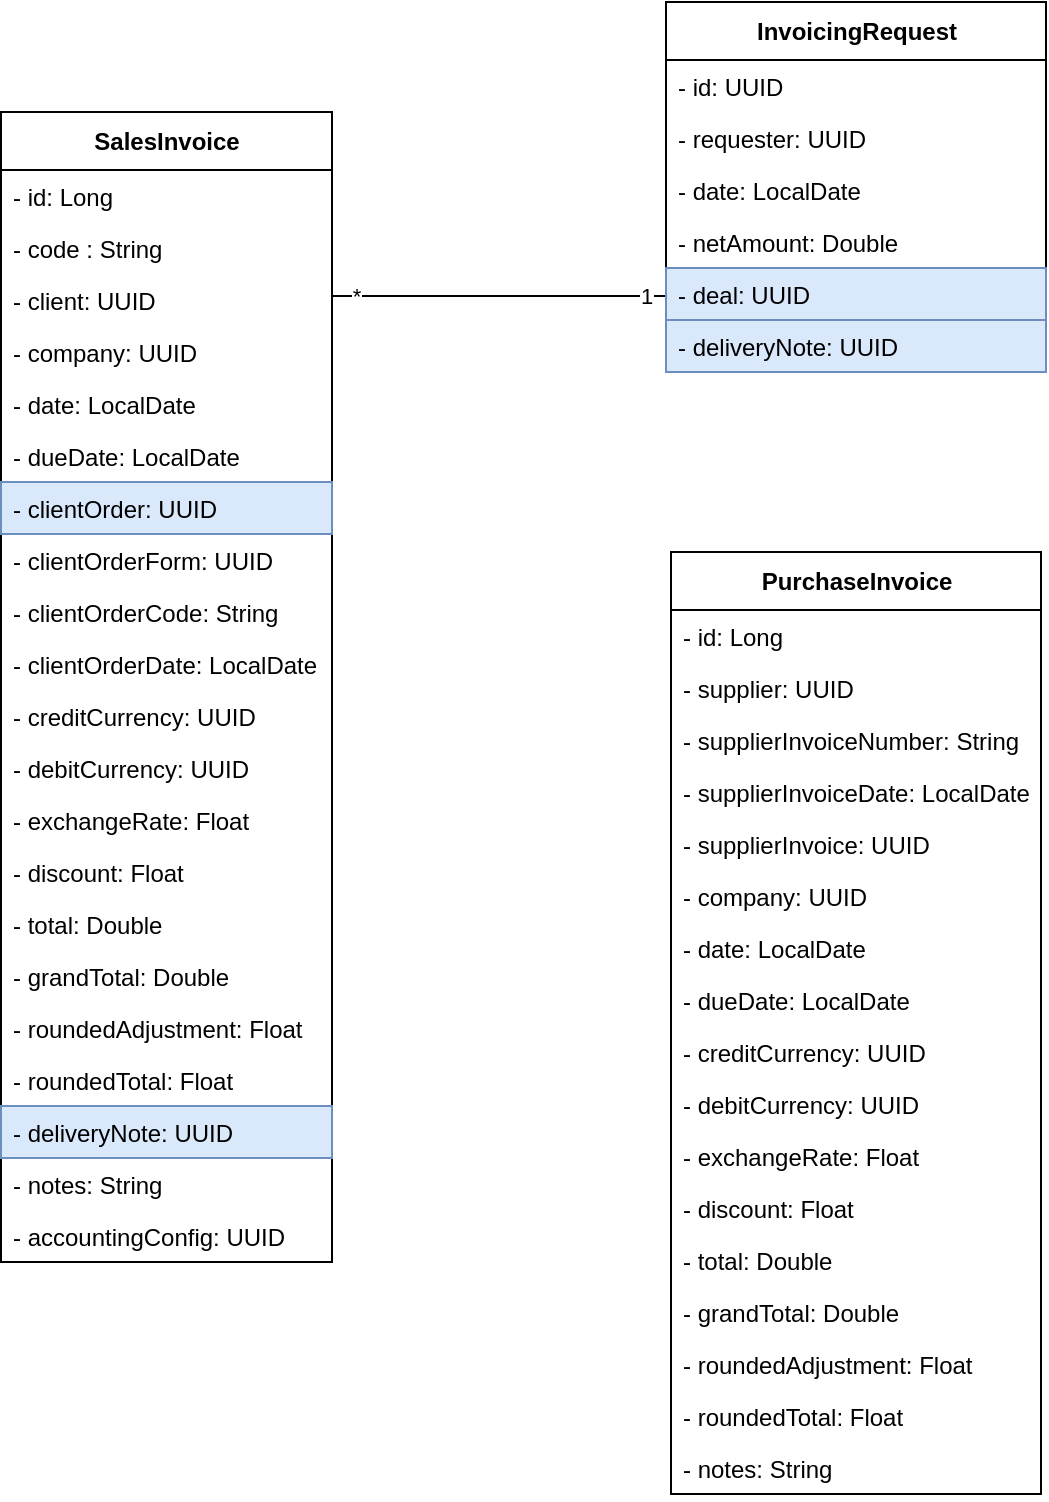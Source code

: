 <mxfile version="17.4.0" type="github">
  <diagram id="tPfAScjC6LtlGuAexcPG" name="Page-1">
    <mxGraphModel dx="1021" dy="-602" grid="0" gridSize="10" guides="1" tooltips="1" connect="1" arrows="1" fold="1" page="1" pageScale="1" pageWidth="827" pageHeight="1169" math="0" shadow="0">
      <root>
        <mxCell id="0" />
        <mxCell id="1" parent="0" />
        <mxCell id="K21t3PS4UxLUNYb9U3ZG-1" value="&lt;b&gt;SalesInvoice&lt;/b&gt;" style="swimlane;fontStyle=0;align=center;verticalAlign=middle;childLayout=stackLayout;horizontal=1;startSize=29;horizontalStack=0;resizeParent=1;resizeParentMax=0;resizeLast=0;collapsible=0;marginBottom=0;html=1;fontSize=12;labelPosition=center;verticalLabelPosition=middle;container=0;strokeColor=default;swimlaneLine=1;rounded=0;shadow=0;glass=0;sketch=0;perimeterSpacing=0;" vertex="1" parent="1">
          <mxGeometry x="392.5" y="1250" width="165.5" height="575" as="geometry" />
        </mxCell>
        <mxCell id="K21t3PS4UxLUNYb9U3ZG-2" value="- id: Long" style="text;strokeColor=none;fillColor=none;align=left;verticalAlign=top;spacingLeft=4;spacingRight=4;overflow=hidden;rotatable=0;points=[[0,0.5],[1,0.5]];portConstraint=eastwest;container=0;fontStyle=0" vertex="1" parent="K21t3PS4UxLUNYb9U3ZG-1">
          <mxGeometry y="29" width="165.5" height="26" as="geometry" />
        </mxCell>
        <mxCell id="K21t3PS4UxLUNYb9U3ZG-3" value="- code : String" style="text;strokeColor=none;fillColor=none;align=left;verticalAlign=top;spacingLeft=4;spacingRight=4;overflow=hidden;rotatable=0;points=[[0,0.5],[1,0.5]];portConstraint=eastwest;container=0;fontStyle=0" vertex="1" parent="K21t3PS4UxLUNYb9U3ZG-1">
          <mxGeometry y="55" width="165.5" height="26" as="geometry" />
        </mxCell>
        <mxCell id="K21t3PS4UxLUNYb9U3ZG-4" value="- client: UUID" style="text;strokeColor=none;fillColor=none;align=left;verticalAlign=top;spacingLeft=4;spacingRight=4;overflow=hidden;rotatable=0;points=[[0,0.5],[1,0.5]];portConstraint=eastwest;container=0;fontStyle=0" vertex="1" parent="K21t3PS4UxLUNYb9U3ZG-1">
          <mxGeometry y="81" width="165.5" height="26" as="geometry" />
        </mxCell>
        <mxCell id="K21t3PS4UxLUNYb9U3ZG-5" value="- company: UUID" style="text;strokeColor=none;fillColor=none;align=left;verticalAlign=top;spacingLeft=4;spacingRight=4;overflow=hidden;rotatable=0;points=[[0,0.5],[1,0.5]];portConstraint=eastwest;container=0;fontStyle=0" vertex="1" parent="K21t3PS4UxLUNYb9U3ZG-1">
          <mxGeometry y="107" width="165.5" height="26" as="geometry" />
        </mxCell>
        <mxCell id="K21t3PS4UxLUNYb9U3ZG-6" value="- date: LocalDate" style="text;strokeColor=none;fillColor=none;align=left;verticalAlign=top;spacingLeft=4;spacingRight=4;overflow=hidden;rotatable=0;points=[[0,0.5],[1,0.5]];portConstraint=eastwest;container=0;fontStyle=0" vertex="1" parent="K21t3PS4UxLUNYb9U3ZG-1">
          <mxGeometry y="133" width="165.5" height="26" as="geometry" />
        </mxCell>
        <mxCell id="K21t3PS4UxLUNYb9U3ZG-7" value="- dueDate: LocalDate" style="text;strokeColor=none;fillColor=none;align=left;verticalAlign=top;spacingLeft=4;spacingRight=4;overflow=hidden;rotatable=0;points=[[0,0.5],[1,0.5]];portConstraint=eastwest;container=0;fontStyle=0" vertex="1" parent="K21t3PS4UxLUNYb9U3ZG-1">
          <mxGeometry y="159" width="165.5" height="26" as="geometry" />
        </mxCell>
        <mxCell id="K21t3PS4UxLUNYb9U3ZG-8" value="- clientOrder: UUID" style="text;strokeColor=#6c8ebf;fillColor=#dae8fc;align=left;verticalAlign=top;spacingLeft=4;spacingRight=4;overflow=hidden;rotatable=0;points=[[0,0.5],[1,0.5]];portConstraint=eastwest;container=0;fontStyle=0" vertex="1" parent="K21t3PS4UxLUNYb9U3ZG-1">
          <mxGeometry y="185" width="165.5" height="26" as="geometry" />
        </mxCell>
        <mxCell id="K21t3PS4UxLUNYb9U3ZG-9" value="- clientOrderForm: UUID" style="text;strokeColor=none;fillColor=none;align=left;verticalAlign=top;spacingLeft=4;spacingRight=4;overflow=hidden;rotatable=0;points=[[0,0.5],[1,0.5]];portConstraint=eastwest;container=0;fontStyle=0" vertex="1" parent="K21t3PS4UxLUNYb9U3ZG-1">
          <mxGeometry y="211" width="165.5" height="26" as="geometry" />
        </mxCell>
        <mxCell id="K21t3PS4UxLUNYb9U3ZG-10" value="- clientOrderCode: String" style="text;strokeColor=none;fillColor=none;align=left;verticalAlign=top;spacingLeft=4;spacingRight=4;overflow=hidden;rotatable=0;points=[[0,0.5],[1,0.5]];portConstraint=eastwest;container=0;fontStyle=0" vertex="1" parent="K21t3PS4UxLUNYb9U3ZG-1">
          <mxGeometry y="237" width="165.5" height="26" as="geometry" />
        </mxCell>
        <mxCell id="K21t3PS4UxLUNYb9U3ZG-11" value="- clientOrderDate: LocalDate" style="text;strokeColor=none;fillColor=none;align=left;verticalAlign=top;spacingLeft=4;spacingRight=4;overflow=hidden;rotatable=0;points=[[0,0.5],[1,0.5]];portConstraint=eastwest;container=0;fontStyle=0" vertex="1" parent="K21t3PS4UxLUNYb9U3ZG-1">
          <mxGeometry y="263" width="165.5" height="26" as="geometry" />
        </mxCell>
        <mxCell id="K21t3PS4UxLUNYb9U3ZG-12" value="- creditCurrency: UUID" style="text;strokeColor=none;fillColor=none;align=left;verticalAlign=top;spacingLeft=4;spacingRight=4;overflow=hidden;rotatable=0;points=[[0,0.5],[1,0.5]];portConstraint=eastwest;container=0;fontStyle=0" vertex="1" parent="K21t3PS4UxLUNYb9U3ZG-1">
          <mxGeometry y="289" width="165.5" height="26" as="geometry" />
        </mxCell>
        <mxCell id="K21t3PS4UxLUNYb9U3ZG-13" value="- debitCurrency: UUID" style="text;strokeColor=none;fillColor=none;align=left;verticalAlign=top;spacingLeft=4;spacingRight=4;overflow=hidden;rotatable=0;points=[[0,0.5],[1,0.5]];portConstraint=eastwest;container=0;fontStyle=0" vertex="1" parent="K21t3PS4UxLUNYb9U3ZG-1">
          <mxGeometry y="315" width="165.5" height="26" as="geometry" />
        </mxCell>
        <mxCell id="K21t3PS4UxLUNYb9U3ZG-14" value="- exchangeRate: Float" style="text;strokeColor=none;fillColor=none;align=left;verticalAlign=top;spacingLeft=4;spacingRight=4;overflow=hidden;rotatable=0;points=[[0,0.5],[1,0.5]];portConstraint=eastwest;container=0;fontStyle=0" vertex="1" parent="K21t3PS4UxLUNYb9U3ZG-1">
          <mxGeometry y="341" width="165.5" height="26" as="geometry" />
        </mxCell>
        <mxCell id="K21t3PS4UxLUNYb9U3ZG-15" value="- discount: Float" style="text;strokeColor=none;fillColor=none;align=left;verticalAlign=top;spacingLeft=4;spacingRight=4;overflow=hidden;rotatable=0;points=[[0,0.5],[1,0.5]];portConstraint=eastwest;container=0;fontStyle=0" vertex="1" parent="K21t3PS4UxLUNYb9U3ZG-1">
          <mxGeometry y="367" width="165.5" height="26" as="geometry" />
        </mxCell>
        <mxCell id="K21t3PS4UxLUNYb9U3ZG-16" value="- total: Double" style="text;strokeColor=none;fillColor=none;align=left;verticalAlign=top;spacingLeft=4;spacingRight=4;overflow=hidden;rotatable=0;points=[[0,0.5],[1,0.5]];portConstraint=eastwest;container=0;fontStyle=0" vertex="1" parent="K21t3PS4UxLUNYb9U3ZG-1">
          <mxGeometry y="393" width="165.5" height="26" as="geometry" />
        </mxCell>
        <mxCell id="K21t3PS4UxLUNYb9U3ZG-17" value="- grandTotal: Double" style="text;strokeColor=none;fillColor=none;align=left;verticalAlign=top;spacingLeft=4;spacingRight=4;overflow=hidden;rotatable=0;points=[[0,0.5],[1,0.5]];portConstraint=eastwest;container=0;fontStyle=0" vertex="1" parent="K21t3PS4UxLUNYb9U3ZG-1">
          <mxGeometry y="419" width="165.5" height="26" as="geometry" />
        </mxCell>
        <mxCell id="K21t3PS4UxLUNYb9U3ZG-19" value="- roundedAdjustment: Float" style="text;strokeColor=none;fillColor=none;align=left;verticalAlign=top;spacingLeft=4;spacingRight=4;overflow=hidden;rotatable=0;points=[[0,0.5],[1,0.5]];portConstraint=eastwest;container=0;fontStyle=0" vertex="1" parent="K21t3PS4UxLUNYb9U3ZG-1">
          <mxGeometry y="445" width="165.5" height="26" as="geometry" />
        </mxCell>
        <mxCell id="K21t3PS4UxLUNYb9U3ZG-20" value="- roundedTotal: Float" style="text;strokeColor=none;fillColor=none;align=left;verticalAlign=top;spacingLeft=4;spacingRight=4;overflow=hidden;rotatable=0;points=[[0,0.5],[1,0.5]];portConstraint=eastwest;container=0;fontStyle=0" vertex="1" parent="K21t3PS4UxLUNYb9U3ZG-1">
          <mxGeometry y="471" width="165.5" height="26" as="geometry" />
        </mxCell>
        <mxCell id="K21t3PS4UxLUNYb9U3ZG-18" value="- deliveryNote: UUID" style="text;strokeColor=#6c8ebf;fillColor=#dae8fc;align=left;verticalAlign=top;spacingLeft=4;spacingRight=4;overflow=hidden;rotatable=0;points=[[0,0.5],[1,0.5]];portConstraint=eastwest;container=0;fontStyle=0" vertex="1" parent="K21t3PS4UxLUNYb9U3ZG-1">
          <mxGeometry y="497" width="165.5" height="26" as="geometry" />
        </mxCell>
        <mxCell id="K21t3PS4UxLUNYb9U3ZG-21" value="- notes: String" style="text;strokeColor=none;fillColor=none;align=left;verticalAlign=top;spacingLeft=4;spacingRight=4;overflow=hidden;rotatable=0;points=[[0,0.5],[1,0.5]];portConstraint=eastwest;container=0;fontStyle=0" vertex="1" parent="K21t3PS4UxLUNYb9U3ZG-1">
          <mxGeometry y="523" width="165.5" height="26" as="geometry" />
        </mxCell>
        <mxCell id="K21t3PS4UxLUNYb9U3ZG-22" value="- accountingConfig: UUID" style="text;strokeColor=none;fillColor=none;align=left;verticalAlign=top;spacingLeft=4;spacingRight=4;overflow=hidden;rotatable=0;points=[[0,0.5],[1,0.5]];portConstraint=eastwest;container=0;fontStyle=0" vertex="1" parent="K21t3PS4UxLUNYb9U3ZG-1">
          <mxGeometry y="549" width="165.5" height="26" as="geometry" />
        </mxCell>
        <mxCell id="K21t3PS4UxLUNYb9U3ZG-31" style="edgeStyle=orthogonalEdgeStyle;rounded=0;orthogonalLoop=1;jettySize=auto;html=1;strokeWidth=1;startSize=5;endSize=5;endArrow=none;endFill=0;" edge="1" parent="1" source="K21t3PS4UxLUNYb9U3ZG-23" target="K21t3PS4UxLUNYb9U3ZG-1">
          <mxGeometry relative="1" as="geometry">
            <Array as="points">
              <mxPoint x="605" y="1342" />
              <mxPoint x="605" y="1342" />
            </Array>
          </mxGeometry>
        </mxCell>
        <mxCell id="K21t3PS4UxLUNYb9U3ZG-33" value="*" style="edgeLabel;html=1;align=center;verticalAlign=middle;resizable=0;points=[];" vertex="1" connectable="0" parent="K21t3PS4UxLUNYb9U3ZG-31">
          <mxGeometry x="0.864" relative="1" as="geometry">
            <mxPoint as="offset" />
          </mxGeometry>
        </mxCell>
        <mxCell id="K21t3PS4UxLUNYb9U3ZG-34" value="1" style="edgeLabel;html=1;align=center;verticalAlign=middle;resizable=0;points=[];" vertex="1" connectable="0" parent="K21t3PS4UxLUNYb9U3ZG-31">
          <mxGeometry x="-0.882" relative="1" as="geometry">
            <mxPoint as="offset" />
          </mxGeometry>
        </mxCell>
        <mxCell id="K21t3PS4UxLUNYb9U3ZG-23" value="InvoicingRequest" style="swimlane;fontStyle=1;align=center;verticalAlign=middle;childLayout=stackLayout;horizontal=1;startSize=29;horizontalStack=0;resizeParent=1;resizeParentMax=0;resizeLast=0;collapsible=0;marginBottom=0;html=1;fontSize=12;labelPosition=center;verticalLabelPosition=middle;container=0;swimlaneLine=1;rounded=0;sketch=0;glass=0;" vertex="1" parent="1">
          <mxGeometry x="725" y="1195" width="190" height="185" as="geometry" />
        </mxCell>
        <mxCell id="K21t3PS4UxLUNYb9U3ZG-24" value="- id: UUID" style="text;strokeColor=none;fillColor=none;align=left;verticalAlign=top;spacingLeft=4;spacingRight=4;overflow=hidden;rotatable=0;points=[[0,0.5],[1,0.5]];portConstraint=eastwest;container=0;fontStyle=0" vertex="1" parent="K21t3PS4UxLUNYb9U3ZG-23">
          <mxGeometry y="29" width="190" height="26" as="geometry" />
        </mxCell>
        <mxCell id="K21t3PS4UxLUNYb9U3ZG-25" value="- requester: UUID" style="text;strokeColor=none;fillColor=none;align=left;verticalAlign=top;spacingLeft=4;spacingRight=4;overflow=hidden;rotatable=0;points=[[0,0.5],[1,0.5]];portConstraint=eastwest;container=0;fontStyle=0" vertex="1" parent="K21t3PS4UxLUNYb9U3ZG-23">
          <mxGeometry y="55" width="190" height="26" as="geometry" />
        </mxCell>
        <mxCell id="K21t3PS4UxLUNYb9U3ZG-26" value="- date: LocalDate" style="text;strokeColor=none;fillColor=none;align=left;verticalAlign=top;spacingLeft=4;spacingRight=4;overflow=hidden;rotatable=0;points=[[0,0.5],[1,0.5]];portConstraint=eastwest;container=0;fontStyle=0" vertex="1" parent="K21t3PS4UxLUNYb9U3ZG-23">
          <mxGeometry y="81" width="190" height="26" as="geometry" />
        </mxCell>
        <mxCell id="K21t3PS4UxLUNYb9U3ZG-27" value="- netAmount: Double" style="text;strokeColor=none;fillColor=none;align=left;verticalAlign=top;spacingLeft=4;spacingRight=4;overflow=hidden;rotatable=0;points=[[0,0.5],[1,0.5]];portConstraint=eastwest;container=0;fontStyle=0" vertex="1" parent="K21t3PS4UxLUNYb9U3ZG-23">
          <mxGeometry y="107" width="190" height="26" as="geometry" />
        </mxCell>
        <mxCell id="K21t3PS4UxLUNYb9U3ZG-28" value="- deal: UUID" style="text;strokeColor=#6c8ebf;fillColor=#dae8fc;align=left;verticalAlign=top;spacingLeft=4;spacingRight=4;overflow=hidden;rotatable=0;points=[[0,0.5],[1,0.5]];portConstraint=eastwest;container=0;fontStyle=0" vertex="1" parent="K21t3PS4UxLUNYb9U3ZG-23">
          <mxGeometry y="133" width="190" height="26" as="geometry" />
        </mxCell>
        <mxCell id="K21t3PS4UxLUNYb9U3ZG-29" value="- deliveryNote: UUID" style="text;strokeColor=#6c8ebf;fillColor=#dae8fc;align=left;verticalAlign=top;spacingLeft=4;spacingRight=4;overflow=hidden;rotatable=0;points=[[0,0.5],[1,0.5]];portConstraint=eastwest;container=0;fontStyle=0" vertex="1" parent="K21t3PS4UxLUNYb9U3ZG-23">
          <mxGeometry y="159" width="190" height="26" as="geometry" />
        </mxCell>
        <mxCell id="K21t3PS4UxLUNYb9U3ZG-35" value="&lt;b&gt;PurchaseInvoice&lt;/b&gt;" style="swimlane;fontStyle=0;align=center;verticalAlign=middle;childLayout=stackLayout;horizontal=1;startSize=29;horizontalStack=0;resizeParent=1;resizeParentMax=0;resizeLast=0;collapsible=0;marginBottom=0;html=1;fontSize=12;labelPosition=center;verticalLabelPosition=middle;container=0;swimlaneLine=1;rounded=0;shadow=0;glass=0;sketch=0;perimeterSpacing=0;" vertex="1" parent="1">
          <mxGeometry x="727.5" y="1470" width="185" height="471" as="geometry" />
        </mxCell>
        <mxCell id="K21t3PS4UxLUNYb9U3ZG-36" value="- id: Long" style="text;strokeColor=none;fillColor=none;align=left;verticalAlign=top;spacingLeft=4;spacingRight=4;overflow=hidden;rotatable=0;points=[[0,0.5],[1,0.5]];portConstraint=eastwest;container=0;fontStyle=0" vertex="1" parent="K21t3PS4UxLUNYb9U3ZG-35">
          <mxGeometry y="29" width="185" height="26" as="geometry" />
        </mxCell>
        <mxCell id="K21t3PS4UxLUNYb9U3ZG-37" value="- supplier: UUID" style="text;strokeColor=none;fillColor=none;align=left;verticalAlign=top;spacingLeft=4;spacingRight=4;overflow=hidden;rotatable=0;points=[[0,0.5],[1,0.5]];portConstraint=eastwest;container=0;fontStyle=0" vertex="1" parent="K21t3PS4UxLUNYb9U3ZG-35">
          <mxGeometry y="55" width="185" height="26" as="geometry" />
        </mxCell>
        <mxCell id="K21t3PS4UxLUNYb9U3ZG-38" value="- supplierInvoiceNumber: String" style="text;strokeColor=none;fillColor=none;align=left;verticalAlign=top;spacingLeft=4;spacingRight=4;overflow=hidden;rotatable=0;points=[[0,0.5],[1,0.5]];portConstraint=eastwest;container=0;fontStyle=0" vertex="1" parent="K21t3PS4UxLUNYb9U3ZG-35">
          <mxGeometry y="81" width="185" height="26" as="geometry" />
        </mxCell>
        <mxCell id="K21t3PS4UxLUNYb9U3ZG-39" value="- supplierInvoiceDate: LocalDate" style="text;strokeColor=none;fillColor=none;align=left;verticalAlign=top;spacingLeft=4;spacingRight=4;overflow=hidden;rotatable=0;points=[[0,0.5],[1,0.5]];portConstraint=eastwest;container=0;fontStyle=0" vertex="1" parent="K21t3PS4UxLUNYb9U3ZG-35">
          <mxGeometry y="107" width="185" height="26" as="geometry" />
        </mxCell>
        <mxCell id="K21t3PS4UxLUNYb9U3ZG-40" value="- supplierInvoice: UUID" style="text;strokeColor=none;fillColor=none;align=left;verticalAlign=top;spacingLeft=4;spacingRight=4;overflow=hidden;rotatable=0;points=[[0,0.5],[1,0.5]];portConstraint=eastwest;container=0;fontStyle=0" vertex="1" parent="K21t3PS4UxLUNYb9U3ZG-35">
          <mxGeometry y="133" width="185" height="26" as="geometry" />
        </mxCell>
        <mxCell id="K21t3PS4UxLUNYb9U3ZG-41" value="- company: UUID" style="text;strokeColor=none;fillColor=none;align=left;verticalAlign=top;spacingLeft=4;spacingRight=4;overflow=hidden;rotatable=0;points=[[0,0.5],[1,0.5]];portConstraint=eastwest;container=0;fontStyle=0" vertex="1" parent="K21t3PS4UxLUNYb9U3ZG-35">
          <mxGeometry y="159" width="185" height="26" as="geometry" />
        </mxCell>
        <mxCell id="K21t3PS4UxLUNYb9U3ZG-42" value="- date: LocalDate" style="text;align=left;verticalAlign=top;spacingLeft=4;spacingRight=4;overflow=hidden;rotatable=0;points=[[0,0.5],[1,0.5]];portConstraint=eastwest;container=0;fontStyle=0" vertex="1" parent="K21t3PS4UxLUNYb9U3ZG-35">
          <mxGeometry y="185" width="185" height="26" as="geometry" />
        </mxCell>
        <mxCell id="K21t3PS4UxLUNYb9U3ZG-43" value="- dueDate: LocalDate" style="text;strokeColor=none;fillColor=none;align=left;verticalAlign=top;spacingLeft=4;spacingRight=4;overflow=hidden;rotatable=0;points=[[0,0.5],[1,0.5]];portConstraint=eastwest;container=0;fontStyle=0" vertex="1" parent="K21t3PS4UxLUNYb9U3ZG-35">
          <mxGeometry y="211" width="185" height="26" as="geometry" />
        </mxCell>
        <mxCell id="K21t3PS4UxLUNYb9U3ZG-46" value="- creditCurrency: UUID" style="text;strokeColor=none;fillColor=none;align=left;verticalAlign=top;spacingLeft=4;spacingRight=4;overflow=hidden;rotatable=0;points=[[0,0.5],[1,0.5]];portConstraint=eastwest;container=0;fontStyle=0" vertex="1" parent="K21t3PS4UxLUNYb9U3ZG-35">
          <mxGeometry y="237" width="185" height="26" as="geometry" />
        </mxCell>
        <mxCell id="K21t3PS4UxLUNYb9U3ZG-47" value="- debitCurrency: UUID" style="text;strokeColor=none;fillColor=none;align=left;verticalAlign=top;spacingLeft=4;spacingRight=4;overflow=hidden;rotatable=0;points=[[0,0.5],[1,0.5]];portConstraint=eastwest;container=0;fontStyle=0" vertex="1" parent="K21t3PS4UxLUNYb9U3ZG-35">
          <mxGeometry y="263" width="185" height="26" as="geometry" />
        </mxCell>
        <mxCell id="K21t3PS4UxLUNYb9U3ZG-48" value="- exchangeRate: Float" style="text;strokeColor=none;fillColor=none;align=left;verticalAlign=top;spacingLeft=4;spacingRight=4;overflow=hidden;rotatable=0;points=[[0,0.5],[1,0.5]];portConstraint=eastwest;container=0;fontStyle=0" vertex="1" parent="K21t3PS4UxLUNYb9U3ZG-35">
          <mxGeometry y="289" width="185" height="26" as="geometry" />
        </mxCell>
        <mxCell id="K21t3PS4UxLUNYb9U3ZG-49" value="- discount: Float" style="text;strokeColor=none;fillColor=none;align=left;verticalAlign=top;spacingLeft=4;spacingRight=4;overflow=hidden;rotatable=0;points=[[0,0.5],[1,0.5]];portConstraint=eastwest;container=0;fontStyle=0" vertex="1" parent="K21t3PS4UxLUNYb9U3ZG-35">
          <mxGeometry y="315" width="185" height="26" as="geometry" />
        </mxCell>
        <mxCell id="K21t3PS4UxLUNYb9U3ZG-50" value="- total: Double" style="text;strokeColor=none;fillColor=none;align=left;verticalAlign=top;spacingLeft=4;spacingRight=4;overflow=hidden;rotatable=0;points=[[0,0.5],[1,0.5]];portConstraint=eastwest;container=0;fontStyle=0" vertex="1" parent="K21t3PS4UxLUNYb9U3ZG-35">
          <mxGeometry y="341" width="185" height="26" as="geometry" />
        </mxCell>
        <mxCell id="K21t3PS4UxLUNYb9U3ZG-51" value="- grandTotal: Double" style="text;strokeColor=none;fillColor=none;align=left;verticalAlign=top;spacingLeft=4;spacingRight=4;overflow=hidden;rotatable=0;points=[[0,0.5],[1,0.5]];portConstraint=eastwest;container=0;fontStyle=0" vertex="1" parent="K21t3PS4UxLUNYb9U3ZG-35">
          <mxGeometry y="367" width="185" height="26" as="geometry" />
        </mxCell>
        <mxCell id="K21t3PS4UxLUNYb9U3ZG-52" value="- roundedAdjustment: Float" style="text;strokeColor=none;fillColor=none;align=left;verticalAlign=top;spacingLeft=4;spacingRight=4;overflow=hidden;rotatable=0;points=[[0,0.5],[1,0.5]];portConstraint=eastwest;container=0;fontStyle=0" vertex="1" parent="K21t3PS4UxLUNYb9U3ZG-35">
          <mxGeometry y="393" width="185" height="26" as="geometry" />
        </mxCell>
        <mxCell id="K21t3PS4UxLUNYb9U3ZG-53" value="- roundedTotal: Float" style="text;strokeColor=none;fillColor=none;align=left;verticalAlign=top;spacingLeft=4;spacingRight=4;overflow=hidden;rotatable=0;points=[[0,0.5],[1,0.5]];portConstraint=eastwest;container=0;fontStyle=0" vertex="1" parent="K21t3PS4UxLUNYb9U3ZG-35">
          <mxGeometry y="419" width="185" height="26" as="geometry" />
        </mxCell>
        <mxCell id="K21t3PS4UxLUNYb9U3ZG-55" value="- notes: String" style="text;strokeColor=none;fillColor=none;align=left;verticalAlign=top;spacingLeft=4;spacingRight=4;overflow=hidden;rotatable=0;points=[[0,0.5],[1,0.5]];portConstraint=eastwest;container=0;fontStyle=0" vertex="1" parent="K21t3PS4UxLUNYb9U3ZG-35">
          <mxGeometry y="445" width="185" height="26" as="geometry" />
        </mxCell>
      </root>
    </mxGraphModel>
  </diagram>
</mxfile>
